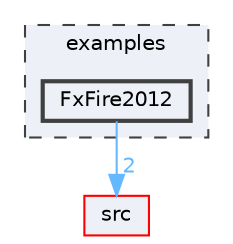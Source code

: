 digraph "/home/runner/work/FastLED/FastLED/examples/FxFire2012"
{
 // LATEX_PDF_SIZE
  bgcolor="transparent";
  edge [fontname=Helvetica,fontsize=10,labelfontname=Helvetica,labelfontsize=10];
  node [fontname=Helvetica,fontsize=10,shape=box,height=0.2,width=0.4];
  compound=true
  subgraph clusterdir_d28a4824dc47e487b107a5db32ef43c4 {
    graph [ bgcolor="#edf0f7", pencolor="grey25", label="examples", fontname=Helvetica,fontsize=10 style="filled,dashed", URL="dir_d28a4824dc47e487b107a5db32ef43c4.html",tooltip=""]
  dir_c6d84a396416ba89ee9a9ef096630ab7 [label="FxFire2012", fillcolor="#edf0f7", color="grey25", style="filled,bold", URL="dir_c6d84a396416ba89ee9a9ef096630ab7.html",tooltip=""];
  }
  dir_68267d1309a1af8e8297ef4c3efbcdba [label="src", fillcolor="#edf0f7", color="red", style="filled", URL="dir_68267d1309a1af8e8297ef4c3efbcdba.html",tooltip=""];
  dir_c6d84a396416ba89ee9a9ef096630ab7->dir_68267d1309a1af8e8297ef4c3efbcdba [headlabel="2", labeldistance=1.5 headhref="dir_000033_000073.html" href="dir_000033_000073.html" color="steelblue1" fontcolor="steelblue1"];
}
